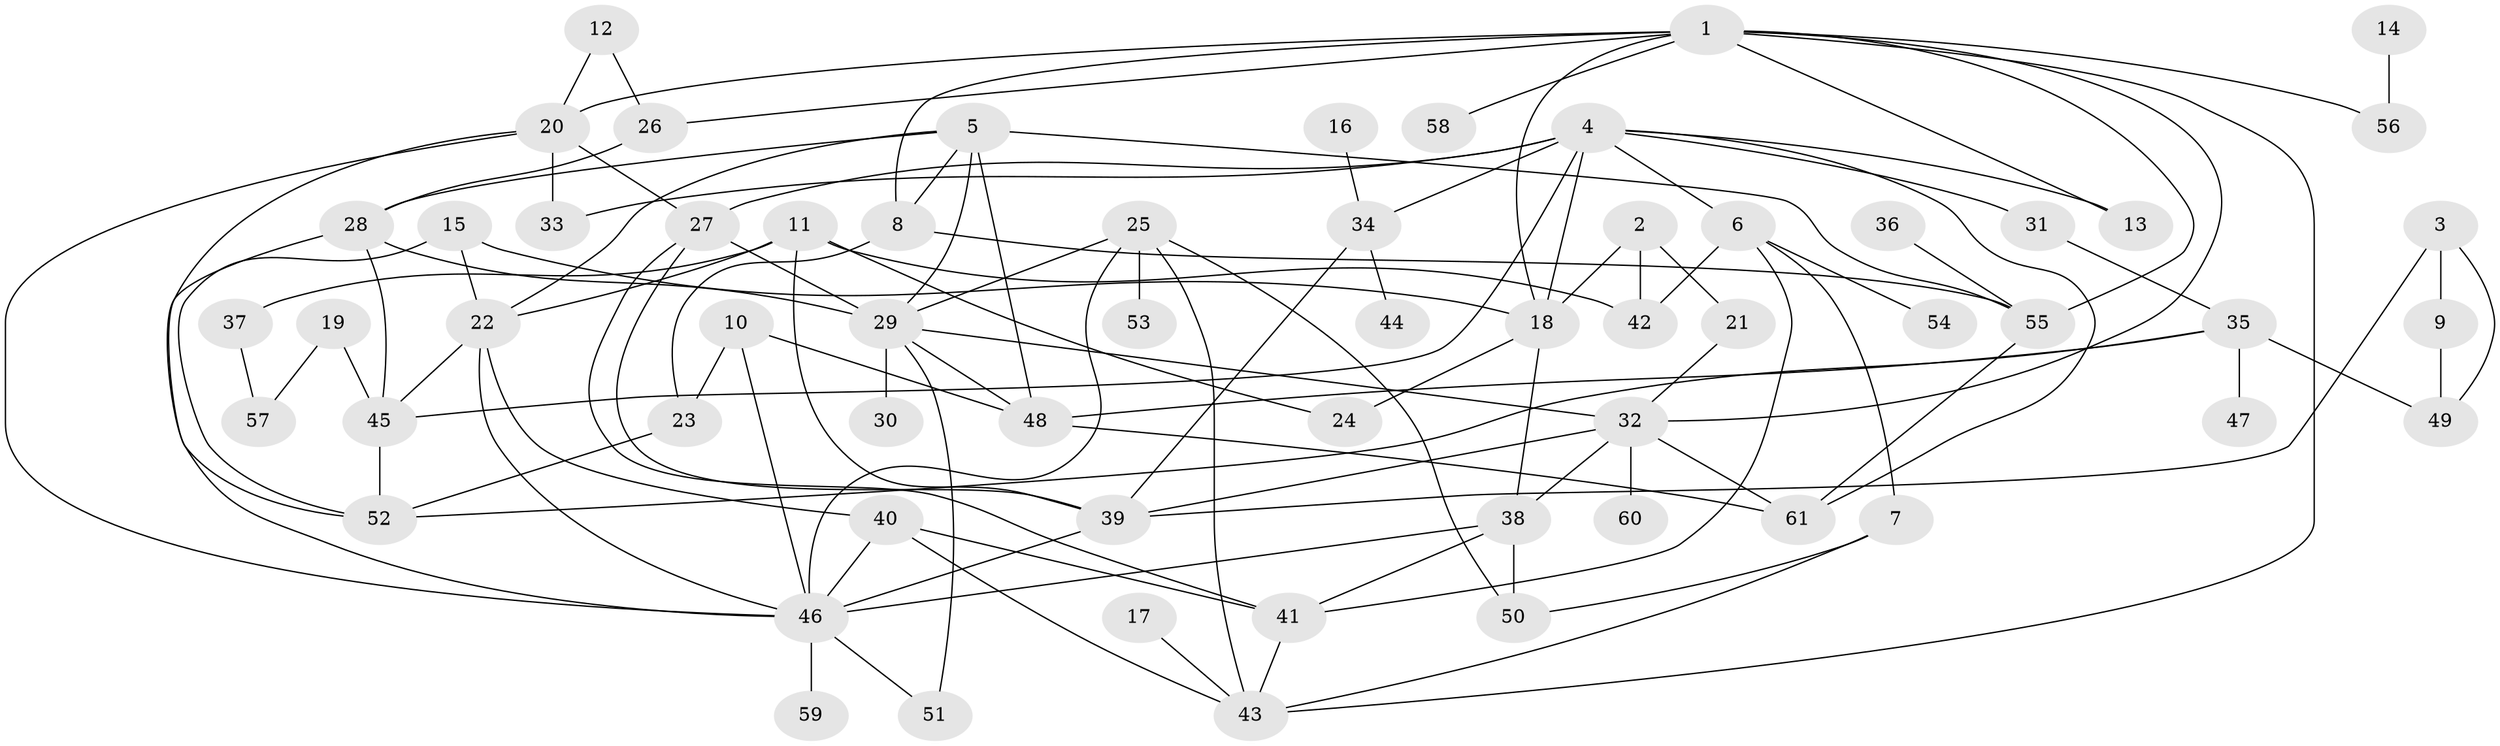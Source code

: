 // original degree distribution, {7: 0.032520325203252036, 3: 0.21951219512195122, 6: 0.04065040650406504, 5: 0.11382113821138211, 2: 0.35772357723577236, 4: 0.06504065040650407, 1: 0.17073170731707318}
// Generated by graph-tools (version 1.1) at 2025/49/03/09/25 03:49:19]
// undirected, 61 vertices, 111 edges
graph export_dot {
graph [start="1"]
  node [color=gray90,style=filled];
  1;
  2;
  3;
  4;
  5;
  6;
  7;
  8;
  9;
  10;
  11;
  12;
  13;
  14;
  15;
  16;
  17;
  18;
  19;
  20;
  21;
  22;
  23;
  24;
  25;
  26;
  27;
  28;
  29;
  30;
  31;
  32;
  33;
  34;
  35;
  36;
  37;
  38;
  39;
  40;
  41;
  42;
  43;
  44;
  45;
  46;
  47;
  48;
  49;
  50;
  51;
  52;
  53;
  54;
  55;
  56;
  57;
  58;
  59;
  60;
  61;
  1 -- 8 [weight=1.0];
  1 -- 13 [weight=1.0];
  1 -- 18 [weight=1.0];
  1 -- 20 [weight=1.0];
  1 -- 26 [weight=1.0];
  1 -- 32 [weight=1.0];
  1 -- 43 [weight=1.0];
  1 -- 55 [weight=1.0];
  1 -- 56 [weight=1.0];
  1 -- 58 [weight=1.0];
  2 -- 18 [weight=1.0];
  2 -- 21 [weight=1.0];
  2 -- 42 [weight=1.0];
  3 -- 9 [weight=1.0];
  3 -- 39 [weight=1.0];
  3 -- 49 [weight=1.0];
  4 -- 6 [weight=1.0];
  4 -- 13 [weight=1.0];
  4 -- 18 [weight=2.0];
  4 -- 27 [weight=1.0];
  4 -- 31 [weight=1.0];
  4 -- 33 [weight=1.0];
  4 -- 34 [weight=1.0];
  4 -- 45 [weight=1.0];
  4 -- 61 [weight=1.0];
  5 -- 8 [weight=1.0];
  5 -- 22 [weight=1.0];
  5 -- 28 [weight=1.0];
  5 -- 29 [weight=1.0];
  5 -- 48 [weight=1.0];
  5 -- 55 [weight=1.0];
  6 -- 7 [weight=1.0];
  6 -- 41 [weight=1.0];
  6 -- 42 [weight=1.0];
  6 -- 54 [weight=1.0];
  7 -- 43 [weight=1.0];
  7 -- 50 [weight=1.0];
  8 -- 23 [weight=1.0];
  8 -- 55 [weight=1.0];
  9 -- 49 [weight=1.0];
  10 -- 23 [weight=1.0];
  10 -- 46 [weight=1.0];
  10 -- 48 [weight=1.0];
  11 -- 22 [weight=1.0];
  11 -- 24 [weight=1.0];
  11 -- 37 [weight=1.0];
  11 -- 39 [weight=1.0];
  11 -- 42 [weight=1.0];
  12 -- 20 [weight=1.0];
  12 -- 26 [weight=1.0];
  14 -- 56 [weight=1.0];
  15 -- 18 [weight=1.0];
  15 -- 22 [weight=1.0];
  15 -- 52 [weight=1.0];
  16 -- 34 [weight=1.0];
  17 -- 43 [weight=1.0];
  18 -- 24 [weight=1.0];
  18 -- 38 [weight=1.0];
  19 -- 45 [weight=1.0];
  19 -- 57 [weight=1.0];
  20 -- 27 [weight=1.0];
  20 -- 33 [weight=1.0];
  20 -- 46 [weight=1.0];
  20 -- 52 [weight=1.0];
  21 -- 32 [weight=1.0];
  22 -- 40 [weight=1.0];
  22 -- 45 [weight=1.0];
  22 -- 46 [weight=1.0];
  23 -- 52 [weight=1.0];
  25 -- 29 [weight=1.0];
  25 -- 43 [weight=1.0];
  25 -- 46 [weight=1.0];
  25 -- 50 [weight=1.0];
  25 -- 53 [weight=1.0];
  26 -- 28 [weight=1.0];
  27 -- 29 [weight=1.0];
  27 -- 39 [weight=1.0];
  27 -- 41 [weight=1.0];
  28 -- 29 [weight=1.0];
  28 -- 45 [weight=1.0];
  28 -- 46 [weight=1.0];
  29 -- 30 [weight=1.0];
  29 -- 32 [weight=1.0];
  29 -- 48 [weight=1.0];
  29 -- 51 [weight=1.0];
  31 -- 35 [weight=1.0];
  32 -- 38 [weight=1.0];
  32 -- 39 [weight=1.0];
  32 -- 60 [weight=1.0];
  32 -- 61 [weight=1.0];
  34 -- 39 [weight=1.0];
  34 -- 44 [weight=1.0];
  35 -- 47 [weight=1.0];
  35 -- 48 [weight=1.0];
  35 -- 49 [weight=1.0];
  35 -- 52 [weight=1.0];
  36 -- 55 [weight=1.0];
  37 -- 57 [weight=1.0];
  38 -- 41 [weight=1.0];
  38 -- 46 [weight=1.0];
  38 -- 50 [weight=1.0];
  39 -- 46 [weight=1.0];
  40 -- 41 [weight=1.0];
  40 -- 43 [weight=1.0];
  40 -- 46 [weight=1.0];
  41 -- 43 [weight=1.0];
  45 -- 52 [weight=1.0];
  46 -- 51 [weight=1.0];
  46 -- 59 [weight=1.0];
  48 -- 61 [weight=1.0];
  55 -- 61 [weight=1.0];
}
